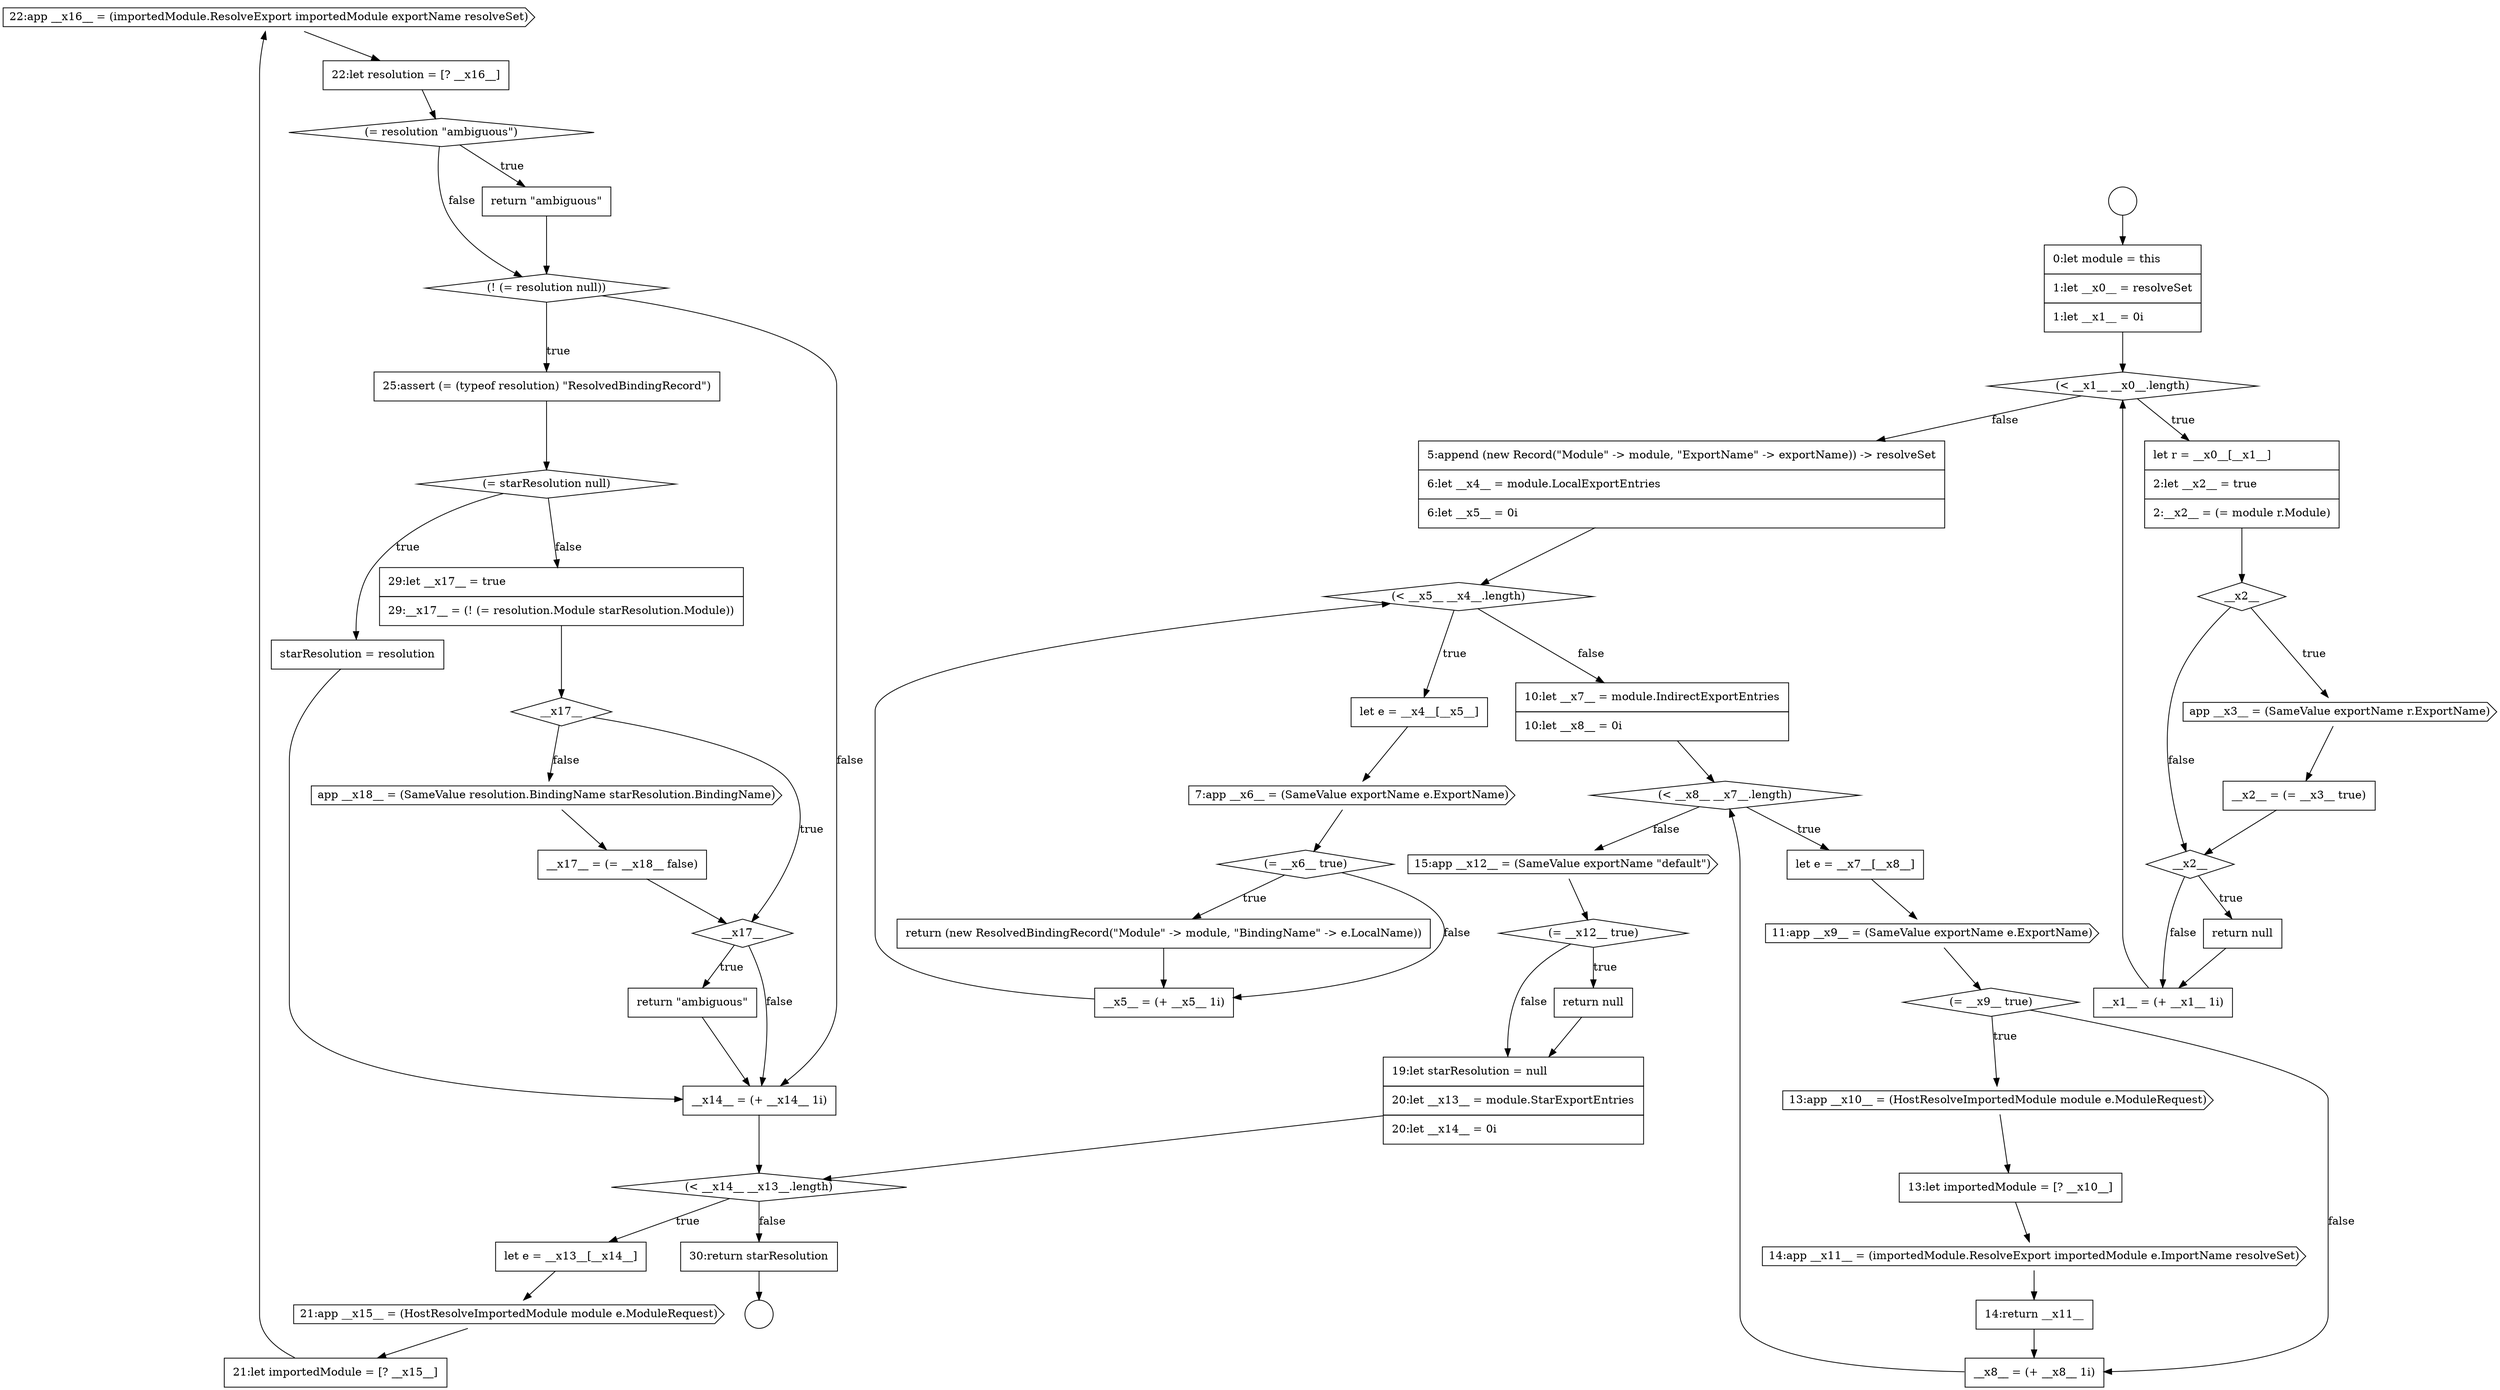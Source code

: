 digraph {
  node10387 [shape=cds, label=<<font color="black">22:app __x16__ = (importedModule.ResolveExport importedModule exportName resolveSet)</font>> color="black" fillcolor="white" style=filled]
  node10378 [shape=none, margin=0, label=<<font color="black">
    <table border="0" cellborder="1" cellspacing="0" cellpadding="10">
      <tr><td align="left">__x8__ = (+ __x8__ 1i)</td></tr>
    </table>
  </font>> color="black" fillcolor="white" style=filled]
  node10394 [shape=none, margin=0, label=<<font color="black">
    <table border="0" cellborder="1" cellspacing="0" cellpadding="10">
      <tr><td align="left">starResolution = resolution</td></tr>
    </table>
  </font>> color="black" fillcolor="white" style=filled]
  node10398 [shape=none, margin=0, label=<<font color="black">
    <table border="0" cellborder="1" cellspacing="0" cellpadding="10">
      <tr><td align="left">__x17__ = (= __x18__ false)</td></tr>
    </table>
  </font>> color="black" fillcolor="white" style=filled]
  node10401 [shape=none, margin=0, label=<<font color="black">
    <table border="0" cellborder="1" cellspacing="0" cellpadding="10">
      <tr><td align="left">__x14__ = (+ __x14__ 1i)</td></tr>
    </table>
  </font>> color="black" fillcolor="white" style=filled]
  node10402 [shape=none, margin=0, label=<<font color="black">
    <table border="0" cellborder="1" cellspacing="0" cellpadding="10">
      <tr><td align="left">30:return starResolution</td></tr>
    </table>
  </font>> color="black" fillcolor="white" style=filled]
  node10357 [shape=cds, label=<<font color="black">app __x3__ = (SameValue exportName r.ExportName)</font>> color="black" fillcolor="white" style=filled]
  node10396 [shape=diamond, label=<<font color="black">__x17__</font>> color="black" fillcolor="white" style=filled]
  node10373 [shape=diamond, label=<<font color="black">(= __x9__ true)</font>> color="black" fillcolor="white" style=filled]
  node10399 [shape=diamond, label=<<font color="black">__x17__</font>> color="black" fillcolor="white" style=filled]
  node10363 [shape=diamond, label=<<font color="black">(&lt; __x5__ __x4__.length)</font>> color="black" fillcolor="white" style=filled]
  node10395 [shape=none, margin=0, label=<<font color="black">
    <table border="0" cellborder="1" cellspacing="0" cellpadding="10">
      <tr><td align="left">29:let __x17__ = true</td></tr>
      <tr><td align="left">29:__x17__ = (! (= resolution.Module starResolution.Module))</td></tr>
    </table>
  </font>> color="black" fillcolor="white" style=filled]
  node10358 [shape=none, margin=0, label=<<font color="black">
    <table border="0" cellborder="1" cellspacing="0" cellpadding="10">
      <tr><td align="left">__x2__ = (= __x3__ true)</td></tr>
    </table>
  </font>> color="black" fillcolor="white" style=filled]
  node10351 [shape=circle label=" " color="black" fillcolor="white" style=filled]
  node10368 [shape=none, margin=0, label=<<font color="black">
    <table border="0" cellborder="1" cellspacing="0" cellpadding="10">
      <tr><td align="left">__x5__ = (+ __x5__ 1i)</td></tr>
    </table>
  </font>> color="black" fillcolor="white" style=filled]
  node10356 [shape=diamond, label=<<font color="black">__x2__</font>> color="black" fillcolor="white" style=filled]
  node10382 [shape=none, margin=0, label=<<font color="black">
    <table border="0" cellborder="1" cellspacing="0" cellpadding="10">
      <tr><td align="left">19:let starResolution = null</td></tr>
      <tr><td align="left">20:let __x13__ = module.StarExportEntries</td></tr>
      <tr><td align="left">20:let __x14__ = 0i</td></tr>
    </table>
  </font>> color="black" fillcolor="white" style=filled]
  node10388 [shape=none, margin=0, label=<<font color="black">
    <table border="0" cellborder="1" cellspacing="0" cellpadding="10">
      <tr><td align="left">22:let resolution = [? __x16__]</td></tr>
    </table>
  </font>> color="black" fillcolor="white" style=filled]
  node10390 [shape=none, margin=0, label=<<font color="black">
    <table border="0" cellborder="1" cellspacing="0" cellpadding="10">
      <tr><td align="left">return &quot;ambiguous&quot;</td></tr>
    </table>
  </font>> color="black" fillcolor="white" style=filled]
  node10362 [shape=none, margin=0, label=<<font color="black">
    <table border="0" cellborder="1" cellspacing="0" cellpadding="10">
      <tr><td align="left">5:append (new Record(&quot;Module&quot; -&gt; module, &quot;ExportName&quot; -&gt; exportName)) -&gt; resolveSet</td></tr>
      <tr><td align="left">6:let __x4__ = module.LocalExportEntries</td></tr>
      <tr><td align="left">6:let __x5__ = 0i</td></tr>
    </table>
  </font>> color="black" fillcolor="white" style=filled]
  node10374 [shape=cds, label=<<font color="black">13:app __x10__ = (HostResolveImportedModule module e.ModuleRequest)</font>> color="black" fillcolor="white" style=filled]
  node10369 [shape=none, margin=0, label=<<font color="black">
    <table border="0" cellborder="1" cellspacing="0" cellpadding="10">
      <tr><td align="left">10:let __x7__ = module.IndirectExportEntries</td></tr>
      <tr><td align="left">10:let __x8__ = 0i</td></tr>
    </table>
  </font>> color="black" fillcolor="white" style=filled]
  node10367 [shape=none, margin=0, label=<<font color="black">
    <table border="0" cellborder="1" cellspacing="0" cellpadding="10">
      <tr><td align="left">return (new ResolvedBindingRecord(&quot;Module&quot; -&gt; module, &quot;BindingName&quot; -&gt; e.LocalName))</td></tr>
    </table>
  </font>> color="black" fillcolor="white" style=filled]
  node10391 [shape=diamond, label=<<font color="black">(! (= resolution null))</font>> color="black" fillcolor="white" style=filled]
  node10381 [shape=none, margin=0, label=<<font color="black">
    <table border="0" cellborder="1" cellspacing="0" cellpadding="10">
      <tr><td align="left">return null</td></tr>
    </table>
  </font>> color="black" fillcolor="white" style=filled]
  node10353 [shape=none, margin=0, label=<<font color="black">
    <table border="0" cellborder="1" cellspacing="0" cellpadding="10">
      <tr><td align="left">0:let module = this</td></tr>
      <tr><td align="left">1:let __x0__ = resolveSet</td></tr>
      <tr><td align="left">1:let __x1__ = 0i</td></tr>
    </table>
  </font>> color="black" fillcolor="white" style=filled]
  node10366 [shape=diamond, label=<<font color="black">(= __x6__ true)</font>> color="black" fillcolor="white" style=filled]
  node10377 [shape=none, margin=0, label=<<font color="black">
    <table border="0" cellborder="1" cellspacing="0" cellpadding="10">
      <tr><td align="left">14:return __x11__</td></tr>
    </table>
  </font>> color="black" fillcolor="white" style=filled]
  node10359 [shape=diamond, label=<<font color="black">__x2__</font>> color="black" fillcolor="white" style=filled]
  node10393 [shape=diamond, label=<<font color="black">(= starResolution null)</font>> color="black" fillcolor="white" style=filled]
  node10361 [shape=none, margin=0, label=<<font color="black">
    <table border="0" cellborder="1" cellspacing="0" cellpadding="10">
      <tr><td align="left">__x1__ = (+ __x1__ 1i)</td></tr>
    </table>
  </font>> color="black" fillcolor="white" style=filled]
  node10370 [shape=diamond, label=<<font color="black">(&lt; __x8__ __x7__.length)</font>> color="black" fillcolor="white" style=filled]
  node10385 [shape=cds, label=<<font color="black">21:app __x15__ = (HostResolveImportedModule module e.ModuleRequest)</font>> color="black" fillcolor="white" style=filled]
  node10380 [shape=diamond, label=<<font color="black">(= __x12__ true)</font>> color="black" fillcolor="white" style=filled]
  node10397 [shape=cds, label=<<font color="black">app __x18__ = (SameValue resolution.BindingName starResolution.BindingName)</font>> color="black" fillcolor="white" style=filled]
  node10375 [shape=none, margin=0, label=<<font color="black">
    <table border="0" cellborder="1" cellspacing="0" cellpadding="10">
      <tr><td align="left">13:let importedModule = [? __x10__]</td></tr>
    </table>
  </font>> color="black" fillcolor="white" style=filled]
  node10354 [shape=diamond, label=<<font color="black">(&lt; __x1__ __x0__.length)</font>> color="black" fillcolor="white" style=filled]
  node10384 [shape=none, margin=0, label=<<font color="black">
    <table border="0" cellborder="1" cellspacing="0" cellpadding="10">
      <tr><td align="left">let e = __x13__[__x14__]</td></tr>
    </table>
  </font>> color="black" fillcolor="white" style=filled]
  node10371 [shape=none, margin=0, label=<<font color="black">
    <table border="0" cellborder="1" cellspacing="0" cellpadding="10">
      <tr><td align="left">let e = __x7__[__x8__]</td></tr>
    </table>
  </font>> color="black" fillcolor="white" style=filled]
  node10392 [shape=none, margin=0, label=<<font color="black">
    <table border="0" cellborder="1" cellspacing="0" cellpadding="10">
      <tr><td align="left">25:assert (= (typeof resolution) &quot;ResolvedBindingRecord&quot;)</td></tr>
    </table>
  </font>> color="black" fillcolor="white" style=filled]
  node10360 [shape=none, margin=0, label=<<font color="black">
    <table border="0" cellborder="1" cellspacing="0" cellpadding="10">
      <tr><td align="left">return null</td></tr>
    </table>
  </font>> color="black" fillcolor="white" style=filled]
  node10365 [shape=cds, label=<<font color="black">7:app __x6__ = (SameValue exportName e.ExportName)</font>> color="black" fillcolor="white" style=filled]
  node10364 [shape=none, margin=0, label=<<font color="black">
    <table border="0" cellborder="1" cellspacing="0" cellpadding="10">
      <tr><td align="left">let e = __x4__[__x5__]</td></tr>
    </table>
  </font>> color="black" fillcolor="white" style=filled]
  node10376 [shape=cds, label=<<font color="black">14:app __x11__ = (importedModule.ResolveExport importedModule e.ImportName resolveSet)</font>> color="black" fillcolor="white" style=filled]
  node10352 [shape=circle label=" " color="black" fillcolor="white" style=filled]
  node10386 [shape=none, margin=0, label=<<font color="black">
    <table border="0" cellborder="1" cellspacing="0" cellpadding="10">
      <tr><td align="left">21:let importedModule = [? __x15__]</td></tr>
    </table>
  </font>> color="black" fillcolor="white" style=filled]
  node10400 [shape=none, margin=0, label=<<font color="black">
    <table border="0" cellborder="1" cellspacing="0" cellpadding="10">
      <tr><td align="left">return &quot;ambiguous&quot;</td></tr>
    </table>
  </font>> color="black" fillcolor="white" style=filled]
  node10379 [shape=cds, label=<<font color="black">15:app __x12__ = (SameValue exportName &quot;default&quot;)</font>> color="black" fillcolor="white" style=filled]
  node10355 [shape=none, margin=0, label=<<font color="black">
    <table border="0" cellborder="1" cellspacing="0" cellpadding="10">
      <tr><td align="left">let r = __x0__[__x1__]</td></tr>
      <tr><td align="left">2:let __x2__ = true</td></tr>
      <tr><td align="left">2:__x2__ = (= module r.Module)</td></tr>
    </table>
  </font>> color="black" fillcolor="white" style=filled]
  node10372 [shape=cds, label=<<font color="black">11:app __x9__ = (SameValue exportName e.ExportName)</font>> color="black" fillcolor="white" style=filled]
  node10389 [shape=diamond, label=<<font color="black">(= resolution &quot;ambiguous&quot;)</font>> color="black" fillcolor="white" style=filled]
  node10383 [shape=diamond, label=<<font color="black">(&lt; __x14__ __x13__.length)</font>> color="black" fillcolor="white" style=filled]
  node10386 -> node10387 [ color="black"]
  node10358 -> node10359 [ color="black"]
  node10366 -> node10367 [label=<<font color="black">true</font>> color="black"]
  node10366 -> node10368 [label=<<font color="black">false</font>> color="black"]
  node10383 -> node10384 [label=<<font color="black">true</font>> color="black"]
  node10383 -> node10402 [label=<<font color="black">false</font>> color="black"]
  node10398 -> node10399 [ color="black"]
  node10365 -> node10366 [ color="black"]
  node10390 -> node10391 [ color="black"]
  node10353 -> node10354 [ color="black"]
  node10394 -> node10401 [ color="black"]
  node10357 -> node10358 [ color="black"]
  node10395 -> node10396 [ color="black"]
  node10356 -> node10357 [label=<<font color="black">true</font>> color="black"]
  node10356 -> node10359 [label=<<font color="black">false</font>> color="black"]
  node10393 -> node10394 [label=<<font color="black">true</font>> color="black"]
  node10393 -> node10395 [label=<<font color="black">false</font>> color="black"]
  node10391 -> node10392 [label=<<font color="black">true</font>> color="black"]
  node10391 -> node10401 [label=<<font color="black">false</font>> color="black"]
  node10402 -> node10352 [ color="black"]
  node10372 -> node10373 [ color="black"]
  node10364 -> node10365 [ color="black"]
  node10399 -> node10400 [label=<<font color="black">true</font>> color="black"]
  node10399 -> node10401 [label=<<font color="black">false</font>> color="black"]
  node10361 -> node10354 [ color="black"]
  node10388 -> node10389 [ color="black"]
  node10374 -> node10375 [ color="black"]
  node10363 -> node10364 [label=<<font color="black">true</font>> color="black"]
  node10363 -> node10369 [label=<<font color="black">false</font>> color="black"]
  node10370 -> node10371 [label=<<font color="black">true</font>> color="black"]
  node10370 -> node10379 [label=<<font color="black">false</font>> color="black"]
  node10378 -> node10370 [ color="black"]
  node10397 -> node10398 [ color="black"]
  node10368 -> node10363 [ color="black"]
  node10369 -> node10370 [ color="black"]
  node10367 -> node10368 [ color="black"]
  node10401 -> node10383 [ color="black"]
  node10355 -> node10356 [ color="black"]
  node10387 -> node10388 [ color="black"]
  node10379 -> node10380 [ color="black"]
  node10376 -> node10377 [ color="black"]
  node10382 -> node10383 [ color="black"]
  node10373 -> node10374 [label=<<font color="black">true</font>> color="black"]
  node10373 -> node10378 [label=<<font color="black">false</font>> color="black"]
  node10396 -> node10399 [label=<<font color="black">true</font>> color="black"]
  node10396 -> node10397 [label=<<font color="black">false</font>> color="black"]
  node10371 -> node10372 [ color="black"]
  node10360 -> node10361 [ color="black"]
  node10377 -> node10378 [ color="black"]
  node10384 -> node10385 [ color="black"]
  node10381 -> node10382 [ color="black"]
  node10380 -> node10381 [label=<<font color="black">true</font>> color="black"]
  node10380 -> node10382 [label=<<font color="black">false</font>> color="black"]
  node10400 -> node10401 [ color="black"]
  node10385 -> node10386 [ color="black"]
  node10351 -> node10353 [ color="black"]
  node10362 -> node10363 [ color="black"]
  node10389 -> node10390 [label=<<font color="black">true</font>> color="black"]
  node10389 -> node10391 [label=<<font color="black">false</font>> color="black"]
  node10359 -> node10360 [label=<<font color="black">true</font>> color="black"]
  node10359 -> node10361 [label=<<font color="black">false</font>> color="black"]
  node10375 -> node10376 [ color="black"]
  node10392 -> node10393 [ color="black"]
  node10354 -> node10355 [label=<<font color="black">true</font>> color="black"]
  node10354 -> node10362 [label=<<font color="black">false</font>> color="black"]
}
